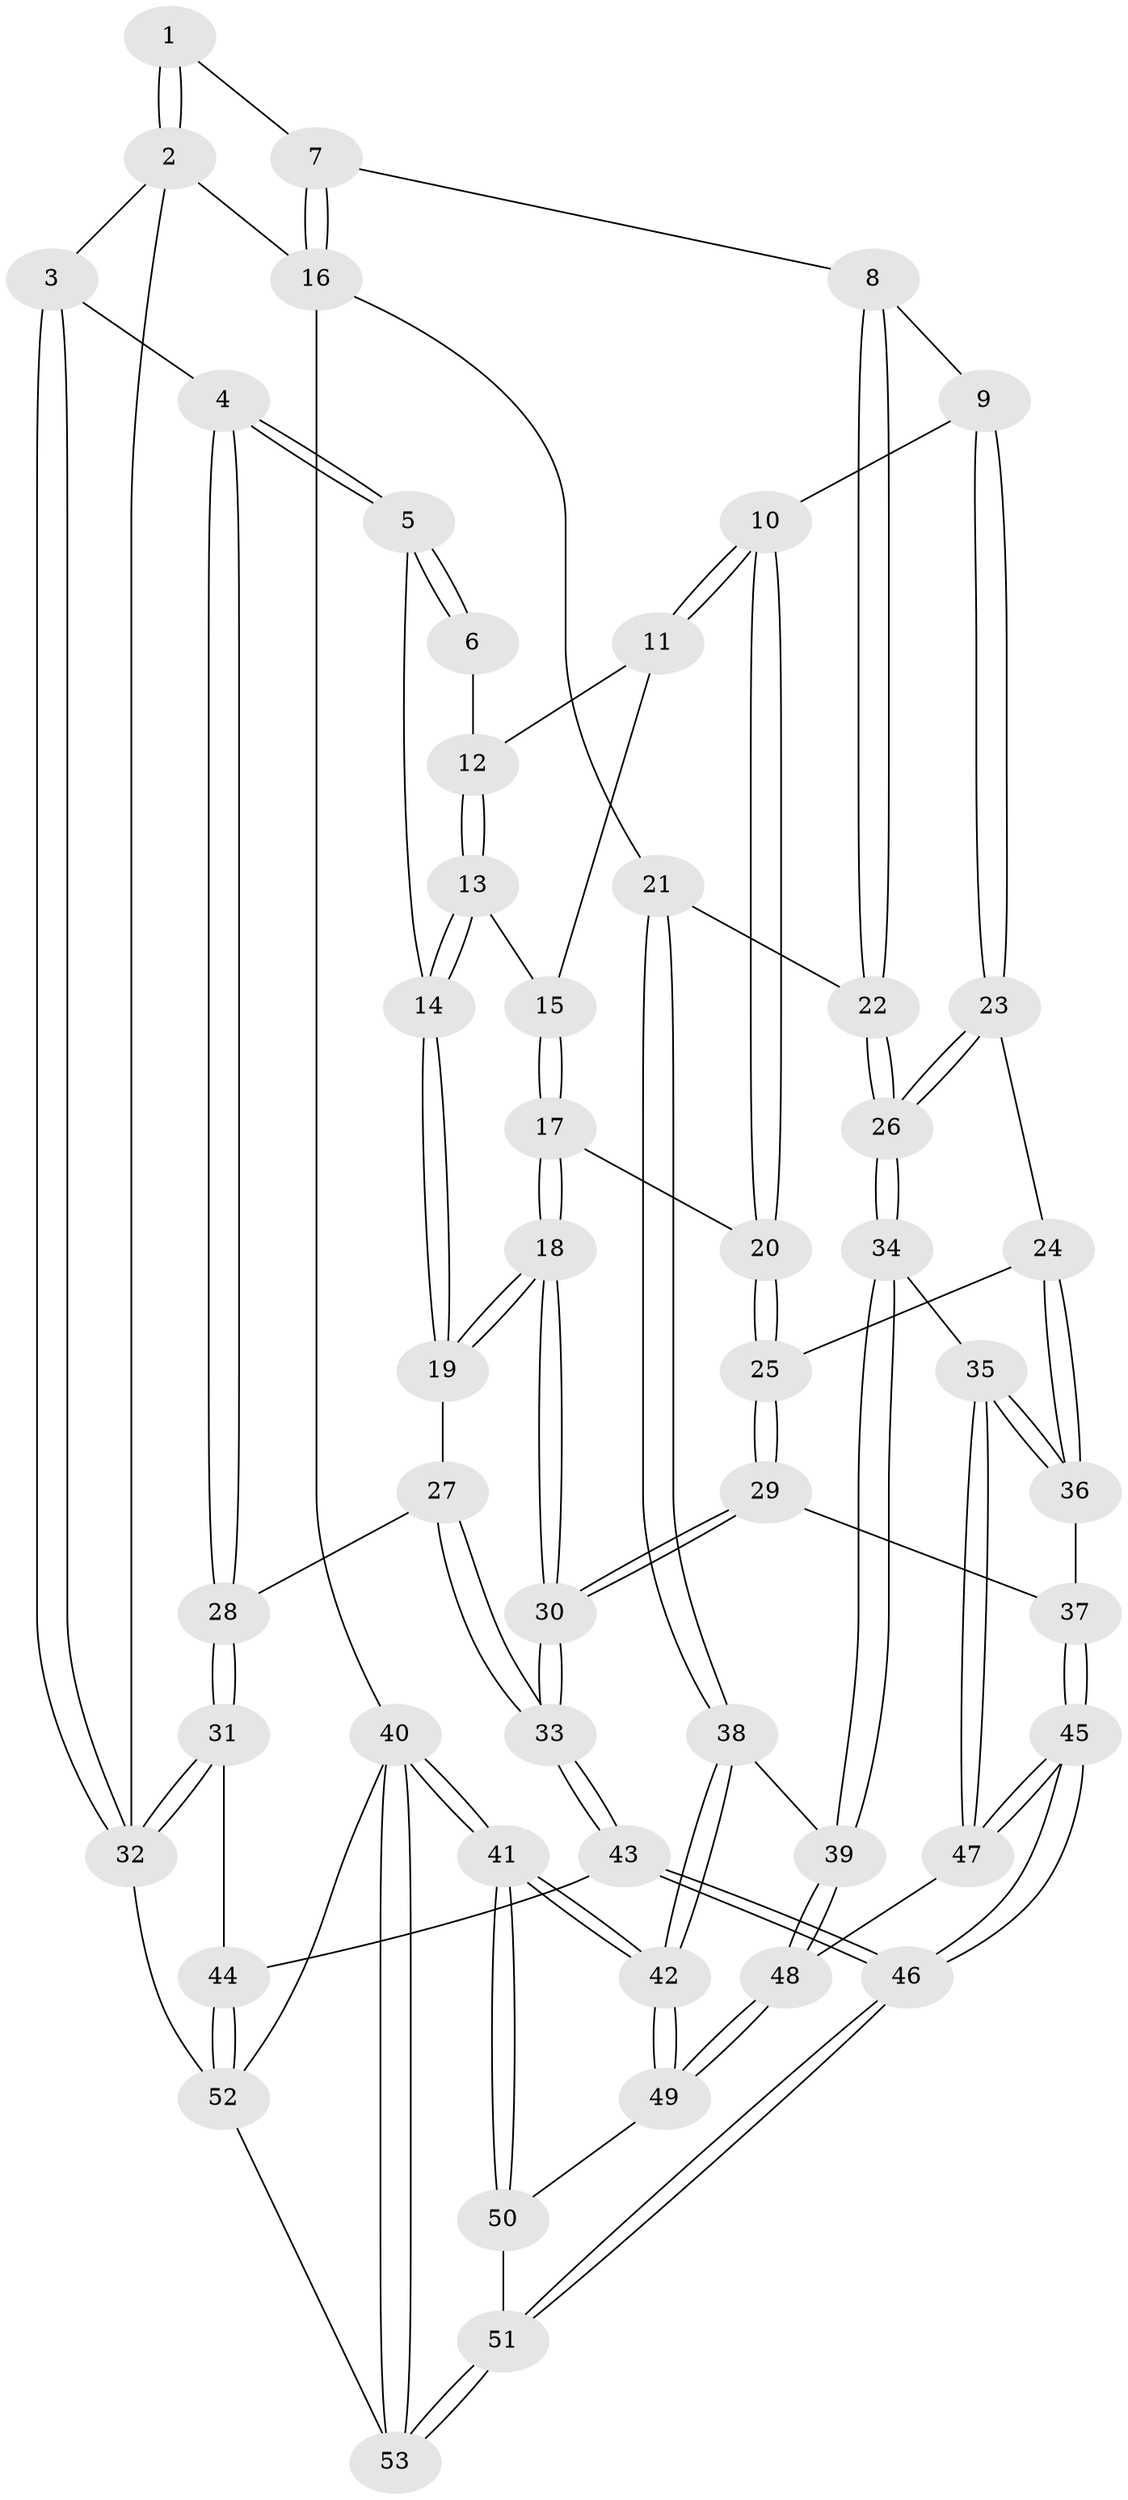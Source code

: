 // Generated by graph-tools (version 1.1) at 2025/11/02/27/25 16:11:59]
// undirected, 53 vertices, 129 edges
graph export_dot {
graph [start="1"]
  node [color=gray90,style=filled];
  1 [pos="+0.43371867075320253+0"];
  2 [pos="+0+0"];
  3 [pos="+0+0"];
  4 [pos="+0.07186913867025932+0.10338320327817037"];
  5 [pos="+0.19886522145566826+0.12562273403851593"];
  6 [pos="+0.43256670230856964+0"];
  7 [pos="+0.8162873216556659+0"];
  8 [pos="+0.7632144335829523+0.06688281739826746"];
  9 [pos="+0.7086906589252129+0.10426032994436288"];
  10 [pos="+0.5888761321310636+0.12956650634547628"];
  11 [pos="+0.45748521005639964+0"];
  12 [pos="+0.4335052484376805+0"];
  13 [pos="+0.3203600069034831+0.07187805823241614"];
  14 [pos="+0.22586064063281355+0.1323905325817611"];
  15 [pos="+0.4243315409578343+0.1193045624595784"];
  16 [pos="+1+0"];
  17 [pos="+0.4668510780524466+0.23663898766216018"];
  18 [pos="+0.4099861694597663+0.2665321052288512"];
  19 [pos="+0.3632484784243461+0.2635251669529719"];
  20 [pos="+0.48042487718455174+0.23599892876885867"];
  21 [pos="+1+0.09596047277768223"];
  22 [pos="+0.8732606615867832+0.18145315463997233"];
  23 [pos="+0.686432783474178+0.32107559997658836"];
  24 [pos="+0.6568644633040845+0.3333422374323567"];
  25 [pos="+0.5793230357044781+0.32721036343570836"];
  26 [pos="+0.8633366039077082+0.3672987793955443"];
  27 [pos="+0.2964328042705153+0.31880101162549285"];
  28 [pos="+0.1620855932859166+0.3894081242644262"];
  29 [pos="+0.5465031993946873+0.4537875695096551"];
  30 [pos="+0.4219266356538335+0.4895087004229085"];
  31 [pos="+0.07979734643388979+0.63709755918286"];
  32 [pos="+0+0.6563619596612841"];
  33 [pos="+0.36653221151903187+0.5711400226683384"];
  34 [pos="+0.8795936060014202+0.3968851716352409"];
  35 [pos="+0.7903399603521535+0.49736523825465545"];
  36 [pos="+0.6693595806222865+0.45809378367972803"];
  37 [pos="+0.6029740787593796+0.497358335684548"];
  38 [pos="+1+0.4371640394143673"];
  39 [pos="+1+0.43985337350955267"];
  40 [pos="+1+1"];
  41 [pos="+1+1"];
  42 [pos="+1+0.7083197988728717"];
  43 [pos="+0.2910699210864854+0.7131318458767709"];
  44 [pos="+0.28592943821886957+0.7142746202444354"];
  45 [pos="+0.6301320426954015+0.7148458515407162"];
  46 [pos="+0.5861395087680092+0.7831691758654297"];
  47 [pos="+0.7603785266706315+0.6168241965089137"];
  48 [pos="+0.9050271328421108+0.6611723741828912"];
  49 [pos="+0.9196781049062677+0.6824435758982661"];
  50 [pos="+0.9054911654452343+0.7512762448417931"];
  51 [pos="+0.7012541935790346+0.9631644303118941"];
  52 [pos="+0.2379068122357356+1"];
  53 [pos="+0.7418682304623674+1"];
  1 -- 2;
  1 -- 2;
  1 -- 7;
  2 -- 3;
  2 -- 16;
  2 -- 32;
  3 -- 4;
  3 -- 32;
  3 -- 32;
  4 -- 5;
  4 -- 5;
  4 -- 28;
  4 -- 28;
  5 -- 6;
  5 -- 6;
  5 -- 14;
  6 -- 12;
  7 -- 8;
  7 -- 16;
  7 -- 16;
  8 -- 9;
  8 -- 22;
  8 -- 22;
  9 -- 10;
  9 -- 23;
  9 -- 23;
  10 -- 11;
  10 -- 11;
  10 -- 20;
  10 -- 20;
  11 -- 12;
  11 -- 15;
  12 -- 13;
  12 -- 13;
  13 -- 14;
  13 -- 14;
  13 -- 15;
  14 -- 19;
  14 -- 19;
  15 -- 17;
  15 -- 17;
  16 -- 21;
  16 -- 40;
  17 -- 18;
  17 -- 18;
  17 -- 20;
  18 -- 19;
  18 -- 19;
  18 -- 30;
  18 -- 30;
  19 -- 27;
  20 -- 25;
  20 -- 25;
  21 -- 22;
  21 -- 38;
  21 -- 38;
  22 -- 26;
  22 -- 26;
  23 -- 24;
  23 -- 26;
  23 -- 26;
  24 -- 25;
  24 -- 36;
  24 -- 36;
  25 -- 29;
  25 -- 29;
  26 -- 34;
  26 -- 34;
  27 -- 28;
  27 -- 33;
  27 -- 33;
  28 -- 31;
  28 -- 31;
  29 -- 30;
  29 -- 30;
  29 -- 37;
  30 -- 33;
  30 -- 33;
  31 -- 32;
  31 -- 32;
  31 -- 44;
  32 -- 52;
  33 -- 43;
  33 -- 43;
  34 -- 35;
  34 -- 39;
  34 -- 39;
  35 -- 36;
  35 -- 36;
  35 -- 47;
  35 -- 47;
  36 -- 37;
  37 -- 45;
  37 -- 45;
  38 -- 39;
  38 -- 42;
  38 -- 42;
  39 -- 48;
  39 -- 48;
  40 -- 41;
  40 -- 41;
  40 -- 53;
  40 -- 53;
  40 -- 52;
  41 -- 42;
  41 -- 42;
  41 -- 50;
  41 -- 50;
  42 -- 49;
  42 -- 49;
  43 -- 44;
  43 -- 46;
  43 -- 46;
  44 -- 52;
  44 -- 52;
  45 -- 46;
  45 -- 46;
  45 -- 47;
  45 -- 47;
  46 -- 51;
  46 -- 51;
  47 -- 48;
  48 -- 49;
  48 -- 49;
  49 -- 50;
  50 -- 51;
  51 -- 53;
  51 -- 53;
  52 -- 53;
}
